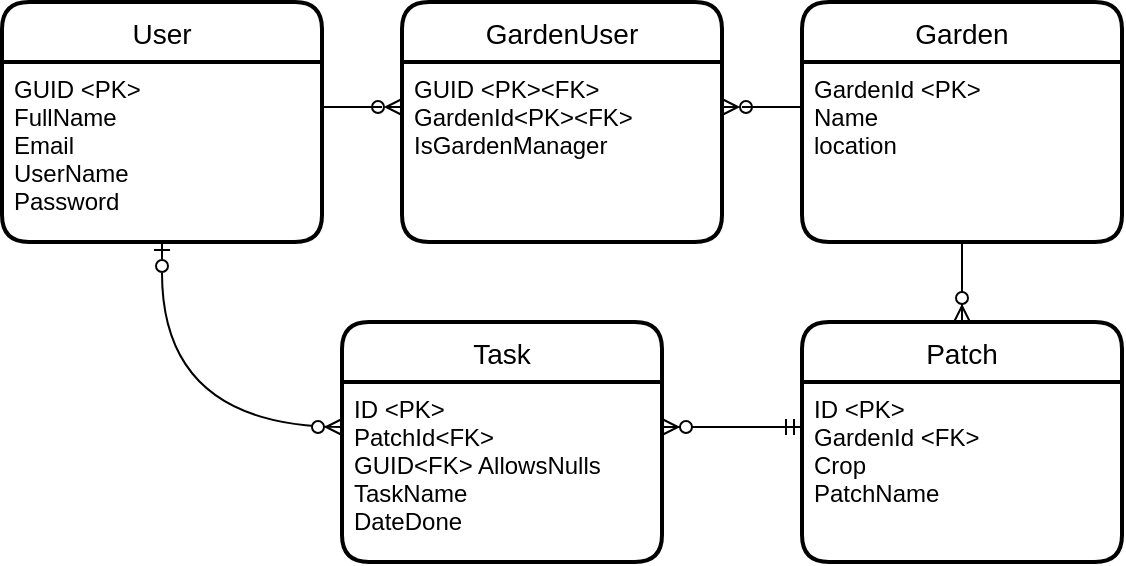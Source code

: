 <mxfile version="15.8.6"><diagram id="glzENhlbnw7V5VpQrP1_" name="Page-1"><mxGraphModel dx="1072" dy="656" grid="1" gridSize="10" guides="1" tooltips="1" connect="1" arrows="1" fold="1" page="1" pageScale="1" pageWidth="827" pageHeight="1169" math="0" shadow="0"><root><mxCell id="0"/><mxCell id="1" parent="0"/><mxCell id="NfplICecErd6gPIOIgNG-25" value="Patch" style="swimlane;childLayout=stackLayout;horizontal=1;startSize=30;horizontalStack=0;rounded=1;fontSize=14;fontStyle=0;strokeWidth=2;resizeParent=0;resizeLast=1;shadow=0;dashed=0;align=center;" vertex="1" parent="1"><mxGeometry x="440" y="200" width="160" height="120" as="geometry"/></mxCell><mxCell id="NfplICecErd6gPIOIgNG-26" value="ID &lt;PK&gt;&#10;GardenId &lt;FK&gt; &#10;Crop&#10;PatchName" style="align=left;strokeColor=none;fillColor=none;spacingLeft=4;fontSize=12;verticalAlign=top;resizable=0;rotatable=0;part=1;" vertex="1" parent="NfplICecErd6gPIOIgNG-25"><mxGeometry y="30" width="160" height="90" as="geometry"/></mxCell><mxCell id="NfplICecErd6gPIOIgNG-28" value="User" style="swimlane;childLayout=stackLayout;horizontal=1;startSize=30;horizontalStack=0;rounded=1;fontSize=14;fontStyle=0;strokeWidth=2;resizeParent=0;resizeLast=1;shadow=0;dashed=0;align=center;" vertex="1" parent="1"><mxGeometry x="40" y="40" width="160" height="120" as="geometry"/></mxCell><mxCell id="NfplICecErd6gPIOIgNG-29" value="GUID &lt;PK&gt;  &#10;FullName&#10;Email&#10;UserName&#10;Password &#10;" style="align=left;strokeColor=none;fillColor=none;spacingLeft=4;fontSize=12;verticalAlign=top;resizable=0;rotatable=0;part=1;" vertex="1" parent="NfplICecErd6gPIOIgNG-28"><mxGeometry y="30" width="160" height="90" as="geometry"/></mxCell><mxCell id="NfplICecErd6gPIOIgNG-30" value="Task" style="swimlane;childLayout=stackLayout;horizontal=1;startSize=30;horizontalStack=0;rounded=1;fontSize=14;fontStyle=0;strokeWidth=2;resizeParent=0;resizeLast=1;shadow=0;dashed=0;align=center;" vertex="1" parent="1"><mxGeometry x="210" y="200" width="160" height="120" as="geometry"/></mxCell><mxCell id="NfplICecErd6gPIOIgNG-31" value="ID &lt;PK&gt;&#10;PatchId&lt;FK&gt;&#10;GUID&lt;FK&gt; AllowsNulls&#10;TaskName&#10;DateDone &#10;" style="align=left;strokeColor=none;fillColor=none;spacingLeft=4;fontSize=12;verticalAlign=top;resizable=0;rotatable=0;part=1;" vertex="1" parent="NfplICecErd6gPIOIgNG-30"><mxGeometry y="30" width="160" height="90" as="geometry"/></mxCell><mxCell id="NfplICecErd6gPIOIgNG-61" value="Garden" style="swimlane;childLayout=stackLayout;horizontal=1;startSize=30;horizontalStack=0;rounded=1;fontSize=14;fontStyle=0;strokeWidth=2;resizeParent=0;resizeLast=1;shadow=0;dashed=0;align=center;" vertex="1" parent="1"><mxGeometry x="440" y="40" width="160" height="120" as="geometry"/></mxCell><mxCell id="NfplICecErd6gPIOIgNG-62" value="GardenId &lt;PK&gt; &#10;Name &#10;location" style="align=left;strokeColor=none;fillColor=none;spacingLeft=4;fontSize=12;verticalAlign=top;resizable=0;rotatable=0;part=1;" vertex="1" parent="NfplICecErd6gPIOIgNG-61"><mxGeometry y="30" width="160" height="90" as="geometry"/></mxCell><mxCell id="NfplICecErd6gPIOIgNG-63" value="GardenUser" style="swimlane;childLayout=stackLayout;horizontal=1;startSize=30;horizontalStack=0;rounded=1;fontSize=14;fontStyle=0;strokeWidth=2;resizeParent=0;resizeLast=1;shadow=0;dashed=0;align=center;" vertex="1" parent="1"><mxGeometry x="240" y="40" width="160" height="120" as="geometry"/></mxCell><mxCell id="NfplICecErd6gPIOIgNG-64" value="GUID &lt;PK&gt;&lt;FK&gt;&#10;GardenId&lt;PK&gt;&lt;FK&gt;&#10;IsGardenManager" style="align=left;strokeColor=none;fillColor=none;spacingLeft=4;fontSize=12;verticalAlign=top;resizable=0;rotatable=0;part=1;" vertex="1" parent="NfplICecErd6gPIOIgNG-63"><mxGeometry y="30" width="160" height="90" as="geometry"/></mxCell><mxCell id="NfplICecErd6gPIOIgNG-68" value="" style="edgeStyle=entityRelationEdgeStyle;fontSize=12;html=1;endArrow=none;endFill=0;rounded=0;exitX=0;exitY=0.25;exitDx=0;exitDy=0;entryX=1;entryY=0.25;entryDx=0;entryDy=0;startArrow=ERzeroToMany;startFill=0;" edge="1" parent="1" source="NfplICecErd6gPIOIgNG-64" target="NfplICecErd6gPIOIgNG-29"><mxGeometry width="100" height="100" relative="1" as="geometry"><mxPoint x="230" y="210" as="sourcePoint"/><mxPoint x="330" y="110" as="targetPoint"/></mxGeometry></mxCell><mxCell id="NfplICecErd6gPIOIgNG-70" value="" style="edgeStyle=entityRelationEdgeStyle;fontSize=12;html=1;endArrow=none;endFill=0;rounded=0;exitX=1;exitY=0.25;exitDx=0;exitDy=0;entryX=0;entryY=0.25;entryDx=0;entryDy=0;startArrow=ERzeroToMany;startFill=0;" edge="1" parent="1" source="NfplICecErd6gPIOIgNG-64" target="NfplICecErd6gPIOIgNG-62"><mxGeometry width="100" height="100" relative="1" as="geometry"><mxPoint x="470" y="90" as="sourcePoint"/><mxPoint x="550" y="90" as="targetPoint"/></mxGeometry></mxCell><mxCell id="NfplICecErd6gPIOIgNG-74" value="" style="fontSize=12;html=1;endArrow=ERzeroToMany;endFill=1;rounded=0;exitX=0.5;exitY=1;exitDx=0;exitDy=0;entryX=0.5;entryY=0;entryDx=0;entryDy=0;" edge="1" parent="1" source="NfplICecErd6gPIOIgNG-62" target="NfplICecErd6gPIOIgNG-25"><mxGeometry width="100" height="100" relative="1" as="geometry"><mxPoint x="360" y="540" as="sourcePoint"/><mxPoint x="740" y="140" as="targetPoint"/></mxGeometry></mxCell><mxCell id="NfplICecErd6gPIOIgNG-80" value="" style="fontSize=12;html=1;endArrow=ERzeroToMany;startArrow=ERzeroToOne;rounded=0;entryX=0;entryY=0.25;entryDx=0;entryDy=0;exitX=0.5;exitY=1;exitDx=0;exitDy=0;edgeStyle=orthogonalEdgeStyle;curved=1;startFill=0;" edge="1" parent="1" source="NfplICecErd6gPIOIgNG-29" target="NfplICecErd6gPIOIgNG-31"><mxGeometry width="100" height="100" relative="1" as="geometry"><mxPoint x="100" y="370" as="sourcePoint"/><mxPoint x="160" y="260" as="targetPoint"/></mxGeometry></mxCell><mxCell id="NfplICecErd6gPIOIgNG-81" value="" style="fontSize=12;html=1;endArrow=ERzeroToMany;startArrow=ERmandOne;rounded=0;entryX=1;entryY=0.25;entryDx=0;entryDy=0;exitX=0;exitY=0.25;exitDx=0;exitDy=0;" edge="1" parent="1" source="NfplICecErd6gPIOIgNG-26" target="NfplICecErd6gPIOIgNG-31"><mxGeometry width="100" height="100" relative="1" as="geometry"><mxPoint x="350" y="500" as="sourcePoint"/><mxPoint x="410" y="390" as="targetPoint"/></mxGeometry></mxCell></root></mxGraphModel></diagram></mxfile>